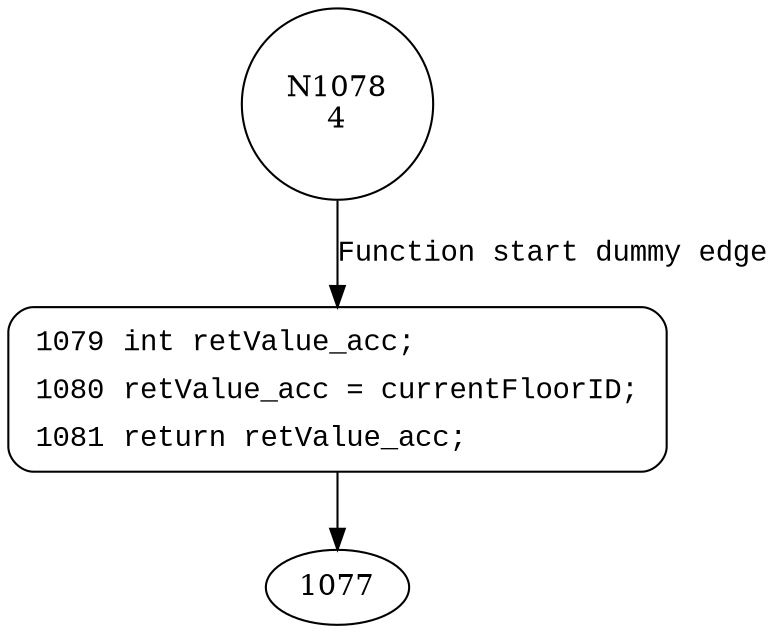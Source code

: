 digraph getCurrentFloorID {
1078 [shape="circle" label="N1078\n4"]
1079 [shape="circle" label="N1079\n3"]
1079 [style="filled,bold" penwidth="1" fillcolor="white" fontname="Courier New" shape="Mrecord" label=<<table border="0" cellborder="0" cellpadding="3" bgcolor="white"><tr><td align="right">1079</td><td align="left">int retValue_acc;</td></tr><tr><td align="right">1080</td><td align="left">retValue_acc = currentFloorID;</td></tr><tr><td align="right">1081</td><td align="left">return retValue_acc;</td></tr></table>>]
1079 -> 1077[label=""]
1078 -> 1079 [label="Function start dummy edge" fontname="Courier New"]
}